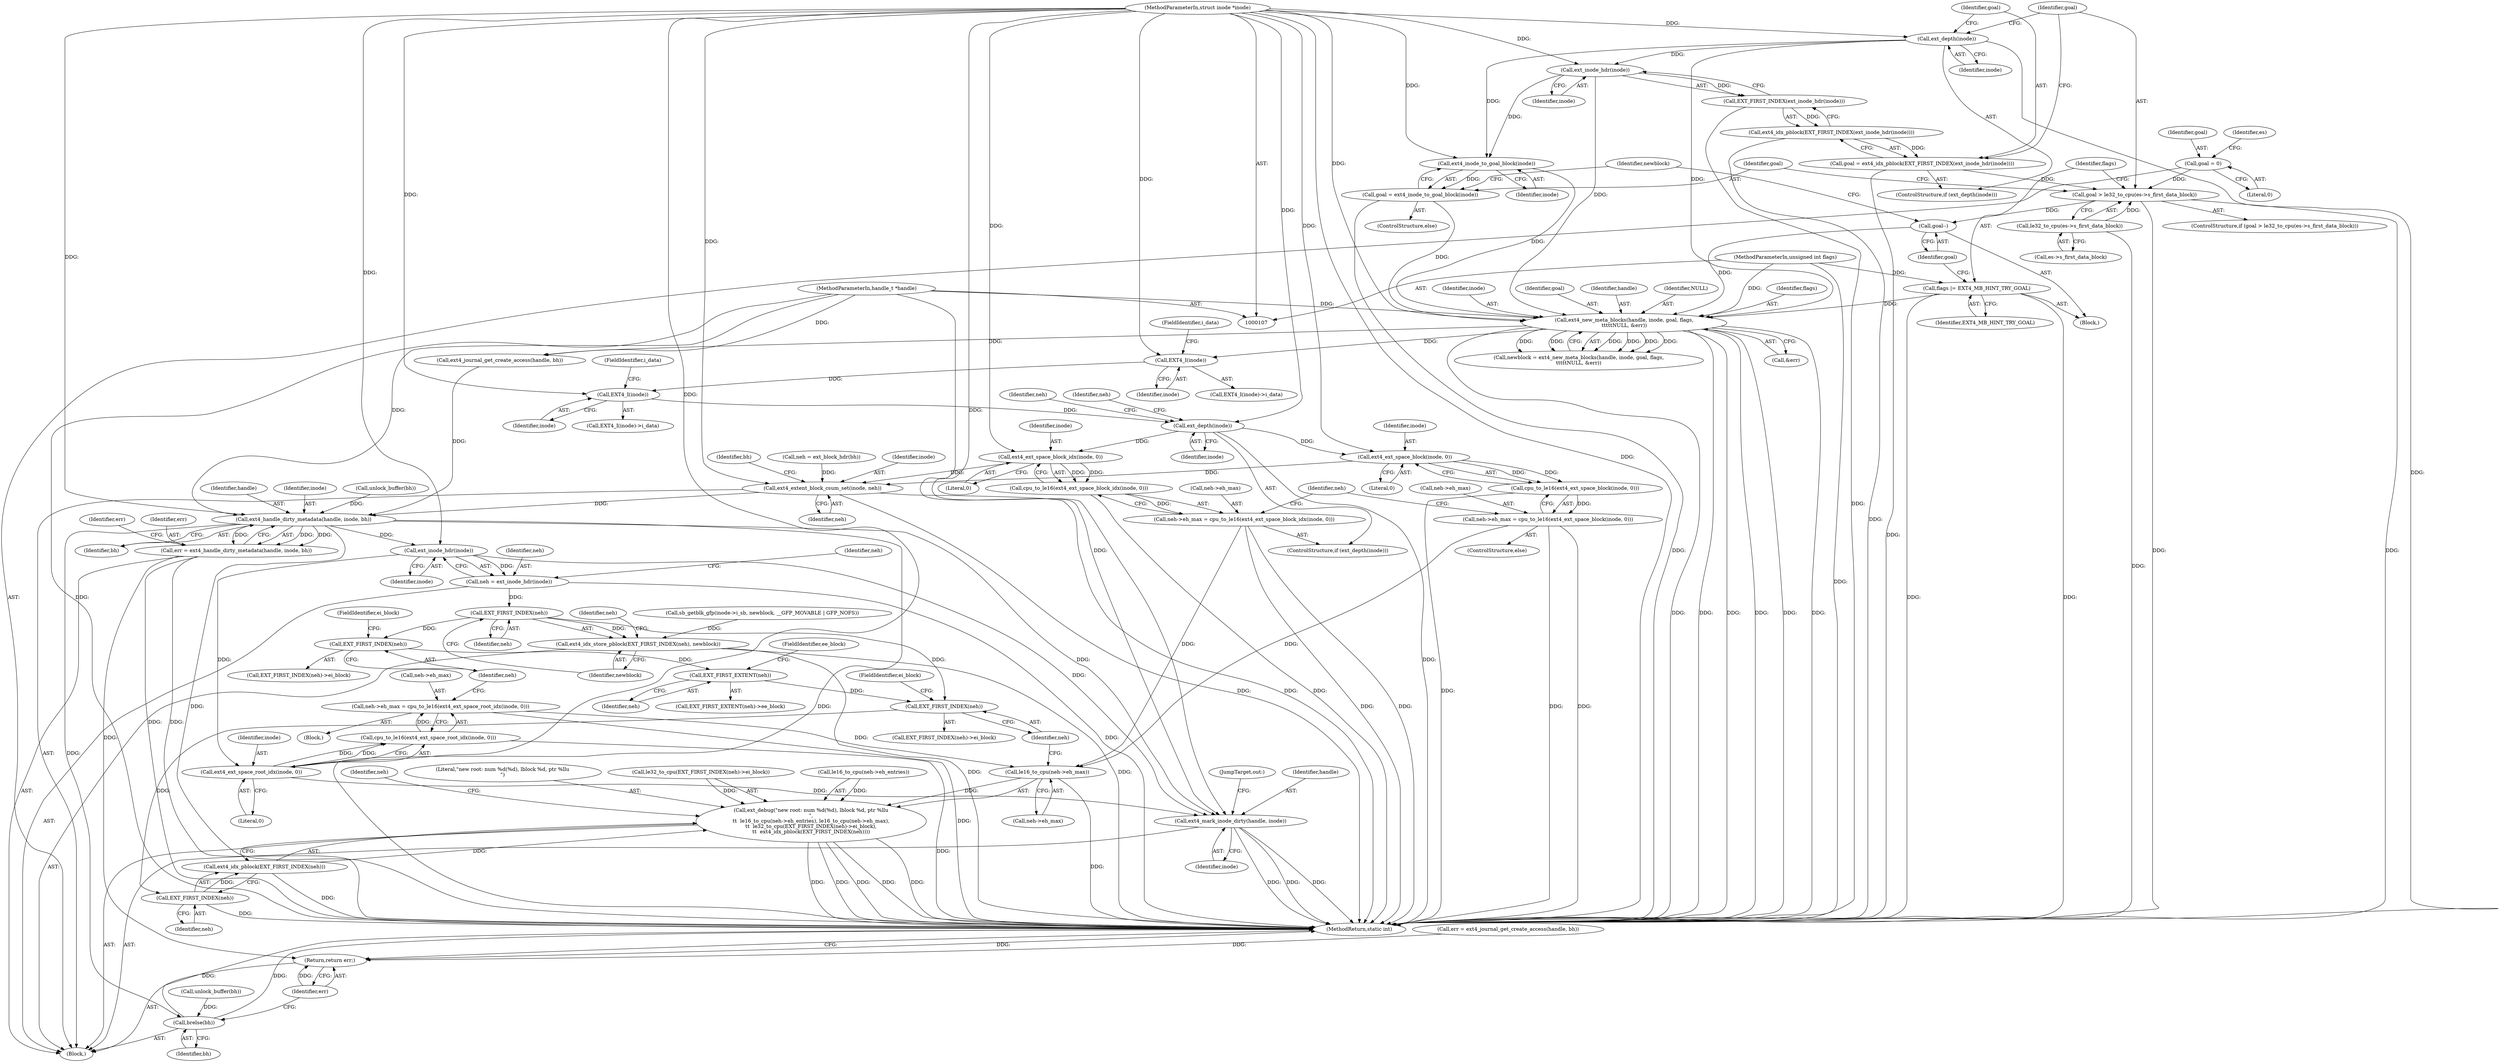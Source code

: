 digraph "0_linux_592acbf16821288ecdc4192c47e3774a4c48bb64@pointer" {
"1000244" [label="(Call,ext_depth(inode))"];
"1000221" [label="(Call,EXT4_I(inode))"];
"1000213" [label="(Call,EXT4_I(inode))"];
"1000165" [label="(Call,ext4_new_meta_blocks(handle, inode, goal, flags,\n\t\t\t\t\tNULL, &err))"];
"1000108" [label="(MethodParameterIn,handle_t *handle)"];
"1000143" [label="(Call,ext_inode_hdr(inode))"];
"1000137" [label="(Call,ext_depth(inode))"];
"1000109" [label="(MethodParameterIn,struct inode *inode)"];
"1000161" [label="(Call,ext4_inode_to_goal_block(inode))"];
"1000156" [label="(Call,goal--)"];
"1000146" [label="(Call,goal > le32_to_cpu(es->s_first_data_block))"];
"1000116" [label="(Call,goal = 0)"];
"1000139" [label="(Call,goal = ext4_idx_pblock(EXT_FIRST_INDEX(ext_inode_hdr(inode))))"];
"1000141" [label="(Call,ext4_idx_pblock(EXT_FIRST_INDEX(ext_inode_hdr(inode))))"];
"1000142" [label="(Call,EXT_FIRST_INDEX(ext_inode_hdr(inode)))"];
"1000148" [label="(Call,le32_to_cpu(es->s_first_data_block))"];
"1000159" [label="(Call,goal = ext4_inode_to_goal_block(inode))"];
"1000153" [label="(Call,flags |= EXT4_MB_HINT_TRY_GOAL)"];
"1000110" [label="(MethodParameterIn,unsigned int flags)"];
"1000251" [label="(Call,ext4_ext_space_block_idx(inode, 0))"];
"1000250" [label="(Call,cpu_to_le16(ext4_ext_space_block_idx(inode, 0)))"];
"1000246" [label="(Call,neh->eh_max = cpu_to_le16(ext4_ext_space_block_idx(inode, 0)))"];
"1000328" [label="(Call,le16_to_cpu(neh->eh_max))"];
"1000322" [label="(Call,ext_debug(\"new root: num %d(%d), lblock %d, ptr %llu\n\",\n\t\t  le16_to_cpu(neh->eh_entries), le16_to_cpu(neh->eh_max),\n\t\t  le32_to_cpu(EXT_FIRST_INDEX(neh)->ei_block),\n\t\t  ext4_idx_pblock(EXT_FIRST_INDEX(neh))))"];
"1000268" [label="(Call,ext4_extent_block_csum_set(inode, neh))"];
"1000277" [label="(Call,ext4_handle_dirty_metadata(handle, inode, bh))"];
"1000275" [label="(Call,err = ext4_handle_dirty_metadata(handle, inode, bh))"];
"1000352" [label="(Return,return err;)"];
"1000286" [label="(Call,ext_inode_hdr(inode))"];
"1000284" [label="(Call,neh = ext_inode_hdr(inode))"];
"1000295" [label="(Call,EXT_FIRST_INDEX(neh))"];
"1000294" [label="(Call,ext4_idx_store_pblock(EXT_FIRST_INDEX(neh), newblock))"];
"1000315" [label="(Call,EXT_FIRST_INDEX(neh))"];
"1000319" [label="(Call,EXT_FIRST_EXTENT(neh))"];
"1000334" [label="(Call,EXT_FIRST_INDEX(neh))"];
"1000338" [label="(Call,EXT_FIRST_INDEX(neh))"];
"1000337" [label="(Call,ext4_idx_pblock(EXT_FIRST_INDEX(neh)))"];
"1000310" [label="(Call,ext4_ext_space_root_idx(inode, 0))"];
"1000309" [label="(Call,cpu_to_le16(ext4_ext_space_root_idx(inode, 0)))"];
"1000305" [label="(Call,neh->eh_max = cpu_to_le16(ext4_ext_space_root_idx(inode, 0)))"];
"1000346" [label="(Call,ext4_mark_inode_dirty(handle, inode))"];
"1000350" [label="(Call,brelse(bh))"];
"1000260" [label="(Call,ext4_ext_space_block(inode, 0))"];
"1000259" [label="(Call,cpu_to_le16(ext4_ext_space_block(inode, 0)))"];
"1000255" [label="(Call,neh->eh_max = cpu_to_le16(ext4_ext_space_block(inode, 0)))"];
"1000110" [label="(MethodParameterIn,unsigned int flags)"];
"1000276" [label="(Identifier,err)"];
"1000270" [label="(Identifier,neh)"];
"1000268" [label="(Call,ext4_extent_block_csum_set(inode, neh))"];
"1000251" [label="(Call,ext4_ext_space_block_idx(inode, 0))"];
"1000162" [label="(Identifier,inode)"];
"1000248" [label="(Identifier,neh)"];
"1000314" [label="(Call,EXT_FIRST_INDEX(neh)->ei_block)"];
"1000351" [label="(Identifier,bh)"];
"1000116" [label="(Call,goal = 0)"];
"1000334" [label="(Call,EXT_FIRST_INDEX(neh))"];
"1000215" [label="(FieldIdentifier,i_data)"];
"1000198" [label="(Call,err = ext4_journal_get_create_access(handle, bh))"];
"1000137" [label="(Call,ext_depth(inode))"];
"1000260" [label="(Call,ext4_ext_space_block(inode, 0))"];
"1000280" [label="(Identifier,bh)"];
"1000212" [label="(Call,EXT4_I(inode)->i_data)"];
"1000253" [label="(Literal,0)"];
"1000181" [label="(Call,sb_getblk_gfp(inode->i_sb, newblock, __GFP_MOVABLE | GFP_NOFS))"];
"1000311" [label="(Identifier,inode)"];
"1000321" [label="(FieldIdentifier,ee_block)"];
"1000262" [label="(Literal,0)"];
"1000256" [label="(Call,neh->eh_max)"];
"1000275" [label="(Call,err = ext4_handle_dirty_metadata(handle, inode, bh))"];
"1000285" [label="(Identifier,neh)"];
"1000154" [label="(Identifier,flags)"];
"1000320" [label="(Identifier,neh)"];
"1000152" [label="(Block,)"];
"1000246" [label="(Call,neh->eh_max = cpu_to_le16(ext4_ext_space_block_idx(inode, 0)))"];
"1000243" [label="(ControlStructure,if (ext_depth(inode)))"];
"1000316" [label="(Identifier,neh)"];
"1000165" [label="(Call,ext4_new_meta_blocks(handle, inode, goal, flags,\n\t\t\t\t\tNULL, &err))"];
"1000309" [label="(Call,cpu_to_le16(ext4_ext_space_root_idx(inode, 0)))"];
"1000247" [label="(Call,neh->eh_max)"];
"1000222" [label="(Identifier,inode)"];
"1000279" [label="(Identifier,inode)"];
"1000121" [label="(Identifier,es)"];
"1000147" [label="(Identifier,goal)"];
"1000148" [label="(Call,le32_to_cpu(es->s_first_data_block))"];
"1000239" [label="(Call,neh = ext_block_hdr(bh))"];
"1000319" [label="(Call,EXT_FIRST_EXTENT(neh))"];
"1000145" [label="(ControlStructure,if (goal > le32_to_cpu(es->s_first_data_block)))"];
"1000146" [label="(Call,goal > le32_to_cpu(es->s_first_data_block))"];
"1000168" [label="(Identifier,goal)"];
"1000220" [label="(Call,EXT4_I(inode)->i_data)"];
"1000161" [label="(Call,ext4_inode_to_goal_block(inode))"];
"1000304" [label="(Block,)"];
"1000286" [label="(Call,ext_inode_hdr(inode))"];
"1000156" [label="(Call,goal--)"];
"1000111" [label="(Block,)"];
"1000269" [label="(Identifier,inode)"];
"1000273" [label="(Call,unlock_buffer(bh))"];
"1000312" [label="(Literal,0)"];
"1000149" [label="(Call,es->s_first_data_block)"];
"1000315" [label="(Call,EXT_FIRST_INDEX(neh))"];
"1000139" [label="(Call,goal = ext4_idx_pblock(EXT_FIRST_INDEX(ext_inode_hdr(inode))))"];
"1000338" [label="(Call,EXT_FIRST_INDEX(neh))"];
"1000163" [label="(Call,newblock = ext4_new_meta_blocks(handle, inode, goal, flags,\n\t\t\t\t\tNULL, &err))"];
"1000155" [label="(Identifier,EXT4_MB_HINT_TRY_GOAL)"];
"1000108" [label="(MethodParameterIn,handle_t *handle)"];
"1000250" [label="(Call,cpu_to_le16(ext4_ext_space_block_idx(inode, 0)))"];
"1000350" [label="(Call,brelse(bh))"];
"1000297" [label="(Identifier,newblock)"];
"1000328" [label="(Call,le16_to_cpu(neh->eh_max))"];
"1000295" [label="(Call,EXT_FIRST_INDEX(neh))"];
"1000332" [label="(Call,le32_to_cpu(EXT_FIRST_INDEX(neh)->ei_block))"];
"1000278" [label="(Identifier,handle)"];
"1000333" [label="(Call,EXT_FIRST_INDEX(neh)->ei_block)"];
"1000206" [label="(Call,unlock_buffer(bh))"];
"1000318" [label="(Call,EXT_FIRST_EXTENT(neh)->ee_block)"];
"1000153" [label="(Call,flags |= EXT4_MB_HINT_TRY_GOAL)"];
"1000277" [label="(Call,ext4_handle_dirty_metadata(handle, inode, bh))"];
"1000343" [label="(Identifier,neh)"];
"1000294" [label="(Call,ext4_idx_store_pblock(EXT_FIRST_INDEX(neh), newblock))"];
"1000282" [label="(Identifier,err)"];
"1000158" [label="(ControlStructure,else)"];
"1000305" [label="(Call,neh->eh_max = cpu_to_le16(ext4_ext_space_root_idx(inode, 0)))"];
"1000335" [label="(Identifier,neh)"];
"1000221" [label="(Call,EXT4_I(inode))"];
"1000140" [label="(Identifier,goal)"];
"1000245" [label="(Identifier,inode)"];
"1000324" [label="(Call,le16_to_cpu(neh->eh_entries))"];
"1000164" [label="(Identifier,newblock)"];
"1000171" [label="(Call,&err)"];
"1000118" [label="(Literal,0)"];
"1000200" [label="(Call,ext4_journal_get_create_access(handle, bh))"];
"1000261" [label="(Identifier,inode)"];
"1000214" [label="(Identifier,inode)"];
"1000353" [label="(Identifier,err)"];
"1000136" [label="(ControlStructure,if (ext_depth(inode)))"];
"1000144" [label="(Identifier,inode)"];
"1000244" [label="(Call,ext_depth(inode))"];
"1000117" [label="(Identifier,goal)"];
"1000166" [label="(Identifier,handle)"];
"1000348" [label="(Identifier,inode)"];
"1000272" [label="(Identifier,bh)"];
"1000143" [label="(Call,ext_inode_hdr(inode))"];
"1000339" [label="(Identifier,neh)"];
"1000170" [label="(Identifier,NULL)"];
"1000306" [label="(Call,neh->eh_max)"];
"1000160" [label="(Identifier,goal)"];
"1000138" [label="(Identifier,inode)"];
"1000301" [label="(Identifier,neh)"];
"1000346" [label="(Call,ext4_mark_inode_dirty(handle, inode))"];
"1000223" [label="(FieldIdentifier,i_data)"];
"1000322" [label="(Call,ext_debug(\"new root: num %d(%d), lblock %d, ptr %llu\n\",\n\t\t  le16_to_cpu(neh->eh_entries), le16_to_cpu(neh->eh_max),\n\t\t  le32_to_cpu(EXT_FIRST_INDEX(neh)->ei_block),\n\t\t  ext4_idx_pblock(EXT_FIRST_INDEX(neh))))"];
"1000349" [label="(JumpTarget,out:)"];
"1000354" [label="(MethodReturn,static int)"];
"1000157" [label="(Identifier,goal)"];
"1000329" [label="(Call,neh->eh_max)"];
"1000296" [label="(Identifier,neh)"];
"1000290" [label="(Identifier,neh)"];
"1000255" [label="(Call,neh->eh_max = cpu_to_le16(ext4_ext_space_block(inode, 0)))"];
"1000352" [label="(Return,return err;)"];
"1000317" [label="(FieldIdentifier,ei_block)"];
"1000336" [label="(FieldIdentifier,ei_block)"];
"1000310" [label="(Call,ext4_ext_space_root_idx(inode, 0))"];
"1000265" [label="(Identifier,neh)"];
"1000169" [label="(Identifier,flags)"];
"1000259" [label="(Call,cpu_to_le16(ext4_ext_space_block(inode, 0)))"];
"1000323" [label="(Literal,\"new root: num %d(%d), lblock %d, ptr %llu\n\")"];
"1000284" [label="(Call,neh = ext_inode_hdr(inode))"];
"1000337" [label="(Call,ext4_idx_pblock(EXT_FIRST_INDEX(neh)))"];
"1000159" [label="(Call,goal = ext4_inode_to_goal_block(inode))"];
"1000142" [label="(Call,EXT_FIRST_INDEX(ext_inode_hdr(inode)))"];
"1000213" [label="(Call,EXT4_I(inode))"];
"1000109" [label="(MethodParameterIn,struct inode *inode)"];
"1000252" [label="(Identifier,inode)"];
"1000347" [label="(Identifier,handle)"];
"1000141" [label="(Call,ext4_idx_pblock(EXT_FIRST_INDEX(ext_inode_hdr(inode))))"];
"1000257" [label="(Identifier,neh)"];
"1000254" [label="(ControlStructure,else)"];
"1000287" [label="(Identifier,inode)"];
"1000167" [label="(Identifier,inode)"];
"1000244" -> "1000243"  [label="AST: "];
"1000244" -> "1000245"  [label="CFG: "];
"1000245" -> "1000244"  [label="AST: "];
"1000248" -> "1000244"  [label="CFG: "];
"1000257" -> "1000244"  [label="CFG: "];
"1000244" -> "1000354"  [label="DDG: "];
"1000221" -> "1000244"  [label="DDG: "];
"1000109" -> "1000244"  [label="DDG: "];
"1000244" -> "1000251"  [label="DDG: "];
"1000244" -> "1000260"  [label="DDG: "];
"1000221" -> "1000220"  [label="AST: "];
"1000221" -> "1000222"  [label="CFG: "];
"1000222" -> "1000221"  [label="AST: "];
"1000223" -> "1000221"  [label="CFG: "];
"1000213" -> "1000221"  [label="DDG: "];
"1000109" -> "1000221"  [label="DDG: "];
"1000213" -> "1000212"  [label="AST: "];
"1000213" -> "1000214"  [label="CFG: "];
"1000214" -> "1000213"  [label="AST: "];
"1000215" -> "1000213"  [label="CFG: "];
"1000165" -> "1000213"  [label="DDG: "];
"1000109" -> "1000213"  [label="DDG: "];
"1000165" -> "1000163"  [label="AST: "];
"1000165" -> "1000171"  [label="CFG: "];
"1000166" -> "1000165"  [label="AST: "];
"1000167" -> "1000165"  [label="AST: "];
"1000168" -> "1000165"  [label="AST: "];
"1000169" -> "1000165"  [label="AST: "];
"1000170" -> "1000165"  [label="AST: "];
"1000171" -> "1000165"  [label="AST: "];
"1000163" -> "1000165"  [label="CFG: "];
"1000165" -> "1000354"  [label="DDG: "];
"1000165" -> "1000354"  [label="DDG: "];
"1000165" -> "1000354"  [label="DDG: "];
"1000165" -> "1000354"  [label="DDG: "];
"1000165" -> "1000354"  [label="DDG: "];
"1000165" -> "1000354"  [label="DDG: "];
"1000165" -> "1000163"  [label="DDG: "];
"1000165" -> "1000163"  [label="DDG: "];
"1000165" -> "1000163"  [label="DDG: "];
"1000165" -> "1000163"  [label="DDG: "];
"1000165" -> "1000163"  [label="DDG: "];
"1000165" -> "1000163"  [label="DDG: "];
"1000108" -> "1000165"  [label="DDG: "];
"1000143" -> "1000165"  [label="DDG: "];
"1000137" -> "1000165"  [label="DDG: "];
"1000161" -> "1000165"  [label="DDG: "];
"1000109" -> "1000165"  [label="DDG: "];
"1000156" -> "1000165"  [label="DDG: "];
"1000159" -> "1000165"  [label="DDG: "];
"1000153" -> "1000165"  [label="DDG: "];
"1000110" -> "1000165"  [label="DDG: "];
"1000165" -> "1000200"  [label="DDG: "];
"1000108" -> "1000107"  [label="AST: "];
"1000108" -> "1000354"  [label="DDG: "];
"1000108" -> "1000200"  [label="DDG: "];
"1000108" -> "1000277"  [label="DDG: "];
"1000108" -> "1000346"  [label="DDG: "];
"1000143" -> "1000142"  [label="AST: "];
"1000143" -> "1000144"  [label="CFG: "];
"1000144" -> "1000143"  [label="AST: "];
"1000142" -> "1000143"  [label="CFG: "];
"1000143" -> "1000142"  [label="DDG: "];
"1000137" -> "1000143"  [label="DDG: "];
"1000109" -> "1000143"  [label="DDG: "];
"1000143" -> "1000161"  [label="DDG: "];
"1000137" -> "1000136"  [label="AST: "];
"1000137" -> "1000138"  [label="CFG: "];
"1000138" -> "1000137"  [label="AST: "];
"1000140" -> "1000137"  [label="CFG: "];
"1000147" -> "1000137"  [label="CFG: "];
"1000137" -> "1000354"  [label="DDG: "];
"1000109" -> "1000137"  [label="DDG: "];
"1000137" -> "1000161"  [label="DDG: "];
"1000109" -> "1000107"  [label="AST: "];
"1000109" -> "1000354"  [label="DDG: "];
"1000109" -> "1000161"  [label="DDG: "];
"1000109" -> "1000251"  [label="DDG: "];
"1000109" -> "1000260"  [label="DDG: "];
"1000109" -> "1000268"  [label="DDG: "];
"1000109" -> "1000277"  [label="DDG: "];
"1000109" -> "1000286"  [label="DDG: "];
"1000109" -> "1000310"  [label="DDG: "];
"1000109" -> "1000346"  [label="DDG: "];
"1000161" -> "1000159"  [label="AST: "];
"1000161" -> "1000162"  [label="CFG: "];
"1000162" -> "1000161"  [label="AST: "];
"1000159" -> "1000161"  [label="CFG: "];
"1000161" -> "1000159"  [label="DDG: "];
"1000156" -> "1000152"  [label="AST: "];
"1000156" -> "1000157"  [label="CFG: "];
"1000157" -> "1000156"  [label="AST: "];
"1000164" -> "1000156"  [label="CFG: "];
"1000146" -> "1000156"  [label="DDG: "];
"1000146" -> "1000145"  [label="AST: "];
"1000146" -> "1000148"  [label="CFG: "];
"1000147" -> "1000146"  [label="AST: "];
"1000148" -> "1000146"  [label="AST: "];
"1000154" -> "1000146"  [label="CFG: "];
"1000160" -> "1000146"  [label="CFG: "];
"1000146" -> "1000354"  [label="DDG: "];
"1000146" -> "1000354"  [label="DDG: "];
"1000116" -> "1000146"  [label="DDG: "];
"1000139" -> "1000146"  [label="DDG: "];
"1000148" -> "1000146"  [label="DDG: "];
"1000116" -> "1000111"  [label="AST: "];
"1000116" -> "1000118"  [label="CFG: "];
"1000117" -> "1000116"  [label="AST: "];
"1000118" -> "1000116"  [label="AST: "];
"1000121" -> "1000116"  [label="CFG: "];
"1000139" -> "1000136"  [label="AST: "];
"1000139" -> "1000141"  [label="CFG: "];
"1000140" -> "1000139"  [label="AST: "];
"1000141" -> "1000139"  [label="AST: "];
"1000147" -> "1000139"  [label="CFG: "];
"1000139" -> "1000354"  [label="DDG: "];
"1000141" -> "1000139"  [label="DDG: "];
"1000141" -> "1000142"  [label="CFG: "];
"1000142" -> "1000141"  [label="AST: "];
"1000141" -> "1000354"  [label="DDG: "];
"1000142" -> "1000141"  [label="DDG: "];
"1000142" -> "1000354"  [label="DDG: "];
"1000148" -> "1000149"  [label="CFG: "];
"1000149" -> "1000148"  [label="AST: "];
"1000148" -> "1000354"  [label="DDG: "];
"1000159" -> "1000158"  [label="AST: "];
"1000160" -> "1000159"  [label="AST: "];
"1000164" -> "1000159"  [label="CFG: "];
"1000159" -> "1000354"  [label="DDG: "];
"1000153" -> "1000152"  [label="AST: "];
"1000153" -> "1000155"  [label="CFG: "];
"1000154" -> "1000153"  [label="AST: "];
"1000155" -> "1000153"  [label="AST: "];
"1000157" -> "1000153"  [label="CFG: "];
"1000153" -> "1000354"  [label="DDG: "];
"1000153" -> "1000354"  [label="DDG: "];
"1000110" -> "1000153"  [label="DDG: "];
"1000110" -> "1000107"  [label="AST: "];
"1000110" -> "1000354"  [label="DDG: "];
"1000251" -> "1000250"  [label="AST: "];
"1000251" -> "1000253"  [label="CFG: "];
"1000252" -> "1000251"  [label="AST: "];
"1000253" -> "1000251"  [label="AST: "];
"1000250" -> "1000251"  [label="CFG: "];
"1000251" -> "1000250"  [label="DDG: "];
"1000251" -> "1000250"  [label="DDG: "];
"1000251" -> "1000268"  [label="DDG: "];
"1000250" -> "1000246"  [label="AST: "];
"1000246" -> "1000250"  [label="CFG: "];
"1000250" -> "1000354"  [label="DDG: "];
"1000250" -> "1000246"  [label="DDG: "];
"1000246" -> "1000243"  [label="AST: "];
"1000247" -> "1000246"  [label="AST: "];
"1000265" -> "1000246"  [label="CFG: "];
"1000246" -> "1000354"  [label="DDG: "];
"1000246" -> "1000354"  [label="DDG: "];
"1000246" -> "1000328"  [label="DDG: "];
"1000328" -> "1000322"  [label="AST: "];
"1000328" -> "1000329"  [label="CFG: "];
"1000329" -> "1000328"  [label="AST: "];
"1000335" -> "1000328"  [label="CFG: "];
"1000328" -> "1000354"  [label="DDG: "];
"1000328" -> "1000322"  [label="DDG: "];
"1000305" -> "1000328"  [label="DDG: "];
"1000255" -> "1000328"  [label="DDG: "];
"1000322" -> "1000111"  [label="AST: "];
"1000322" -> "1000337"  [label="CFG: "];
"1000323" -> "1000322"  [label="AST: "];
"1000324" -> "1000322"  [label="AST: "];
"1000332" -> "1000322"  [label="AST: "];
"1000337" -> "1000322"  [label="AST: "];
"1000343" -> "1000322"  [label="CFG: "];
"1000322" -> "1000354"  [label="DDG: "];
"1000322" -> "1000354"  [label="DDG: "];
"1000322" -> "1000354"  [label="DDG: "];
"1000322" -> "1000354"  [label="DDG: "];
"1000322" -> "1000354"  [label="DDG: "];
"1000324" -> "1000322"  [label="DDG: "];
"1000332" -> "1000322"  [label="DDG: "];
"1000337" -> "1000322"  [label="DDG: "];
"1000268" -> "1000111"  [label="AST: "];
"1000268" -> "1000270"  [label="CFG: "];
"1000269" -> "1000268"  [label="AST: "];
"1000270" -> "1000268"  [label="AST: "];
"1000272" -> "1000268"  [label="CFG: "];
"1000268" -> "1000354"  [label="DDG: "];
"1000268" -> "1000354"  [label="DDG: "];
"1000260" -> "1000268"  [label="DDG: "];
"1000239" -> "1000268"  [label="DDG: "];
"1000268" -> "1000277"  [label="DDG: "];
"1000277" -> "1000275"  [label="AST: "];
"1000277" -> "1000280"  [label="CFG: "];
"1000278" -> "1000277"  [label="AST: "];
"1000279" -> "1000277"  [label="AST: "];
"1000280" -> "1000277"  [label="AST: "];
"1000275" -> "1000277"  [label="CFG: "];
"1000277" -> "1000354"  [label="DDG: "];
"1000277" -> "1000354"  [label="DDG: "];
"1000277" -> "1000275"  [label="DDG: "];
"1000277" -> "1000275"  [label="DDG: "];
"1000277" -> "1000275"  [label="DDG: "];
"1000200" -> "1000277"  [label="DDG: "];
"1000273" -> "1000277"  [label="DDG: "];
"1000277" -> "1000286"  [label="DDG: "];
"1000277" -> "1000346"  [label="DDG: "];
"1000277" -> "1000350"  [label="DDG: "];
"1000275" -> "1000111"  [label="AST: "];
"1000276" -> "1000275"  [label="AST: "];
"1000282" -> "1000275"  [label="CFG: "];
"1000275" -> "1000354"  [label="DDG: "];
"1000275" -> "1000354"  [label="DDG: "];
"1000275" -> "1000352"  [label="DDG: "];
"1000352" -> "1000111"  [label="AST: "];
"1000352" -> "1000353"  [label="CFG: "];
"1000353" -> "1000352"  [label="AST: "];
"1000354" -> "1000352"  [label="CFG: "];
"1000352" -> "1000354"  [label="DDG: "];
"1000353" -> "1000352"  [label="DDG: "];
"1000198" -> "1000352"  [label="DDG: "];
"1000286" -> "1000284"  [label="AST: "];
"1000286" -> "1000287"  [label="CFG: "];
"1000287" -> "1000286"  [label="AST: "];
"1000284" -> "1000286"  [label="CFG: "];
"1000286" -> "1000284"  [label="DDG: "];
"1000286" -> "1000310"  [label="DDG: "];
"1000286" -> "1000346"  [label="DDG: "];
"1000284" -> "1000111"  [label="AST: "];
"1000285" -> "1000284"  [label="AST: "];
"1000290" -> "1000284"  [label="CFG: "];
"1000284" -> "1000354"  [label="DDG: "];
"1000284" -> "1000295"  [label="DDG: "];
"1000295" -> "1000294"  [label="AST: "];
"1000295" -> "1000296"  [label="CFG: "];
"1000296" -> "1000295"  [label="AST: "];
"1000297" -> "1000295"  [label="CFG: "];
"1000295" -> "1000294"  [label="DDG: "];
"1000295" -> "1000315"  [label="DDG: "];
"1000295" -> "1000334"  [label="DDG: "];
"1000294" -> "1000111"  [label="AST: "];
"1000294" -> "1000297"  [label="CFG: "];
"1000297" -> "1000294"  [label="AST: "];
"1000301" -> "1000294"  [label="CFG: "];
"1000294" -> "1000354"  [label="DDG: "];
"1000294" -> "1000354"  [label="DDG: "];
"1000181" -> "1000294"  [label="DDG: "];
"1000315" -> "1000314"  [label="AST: "];
"1000315" -> "1000316"  [label="CFG: "];
"1000316" -> "1000315"  [label="AST: "];
"1000317" -> "1000315"  [label="CFG: "];
"1000315" -> "1000319"  [label="DDG: "];
"1000319" -> "1000318"  [label="AST: "];
"1000319" -> "1000320"  [label="CFG: "];
"1000320" -> "1000319"  [label="AST: "];
"1000321" -> "1000319"  [label="CFG: "];
"1000319" -> "1000334"  [label="DDG: "];
"1000334" -> "1000333"  [label="AST: "];
"1000334" -> "1000335"  [label="CFG: "];
"1000335" -> "1000334"  [label="AST: "];
"1000336" -> "1000334"  [label="CFG: "];
"1000334" -> "1000338"  [label="DDG: "];
"1000338" -> "1000337"  [label="AST: "];
"1000338" -> "1000339"  [label="CFG: "];
"1000339" -> "1000338"  [label="AST: "];
"1000337" -> "1000338"  [label="CFG: "];
"1000338" -> "1000354"  [label="DDG: "];
"1000338" -> "1000337"  [label="DDG: "];
"1000337" -> "1000354"  [label="DDG: "];
"1000310" -> "1000309"  [label="AST: "];
"1000310" -> "1000312"  [label="CFG: "];
"1000311" -> "1000310"  [label="AST: "];
"1000312" -> "1000310"  [label="AST: "];
"1000309" -> "1000310"  [label="CFG: "];
"1000310" -> "1000309"  [label="DDG: "];
"1000310" -> "1000309"  [label="DDG: "];
"1000310" -> "1000346"  [label="DDG: "];
"1000309" -> "1000305"  [label="AST: "];
"1000305" -> "1000309"  [label="CFG: "];
"1000309" -> "1000354"  [label="DDG: "];
"1000309" -> "1000305"  [label="DDG: "];
"1000305" -> "1000304"  [label="AST: "];
"1000306" -> "1000305"  [label="AST: "];
"1000316" -> "1000305"  [label="CFG: "];
"1000305" -> "1000354"  [label="DDG: "];
"1000346" -> "1000111"  [label="AST: "];
"1000346" -> "1000348"  [label="CFG: "];
"1000347" -> "1000346"  [label="AST: "];
"1000348" -> "1000346"  [label="AST: "];
"1000349" -> "1000346"  [label="CFG: "];
"1000346" -> "1000354"  [label="DDG: "];
"1000346" -> "1000354"  [label="DDG: "];
"1000346" -> "1000354"  [label="DDG: "];
"1000350" -> "1000111"  [label="AST: "];
"1000350" -> "1000351"  [label="CFG: "];
"1000351" -> "1000350"  [label="AST: "];
"1000353" -> "1000350"  [label="CFG: "];
"1000350" -> "1000354"  [label="DDG: "];
"1000350" -> "1000354"  [label="DDG: "];
"1000206" -> "1000350"  [label="DDG: "];
"1000260" -> "1000259"  [label="AST: "];
"1000260" -> "1000262"  [label="CFG: "];
"1000261" -> "1000260"  [label="AST: "];
"1000262" -> "1000260"  [label="AST: "];
"1000259" -> "1000260"  [label="CFG: "];
"1000260" -> "1000259"  [label="DDG: "];
"1000260" -> "1000259"  [label="DDG: "];
"1000259" -> "1000255"  [label="AST: "];
"1000255" -> "1000259"  [label="CFG: "];
"1000259" -> "1000354"  [label="DDG: "];
"1000259" -> "1000255"  [label="DDG: "];
"1000255" -> "1000254"  [label="AST: "];
"1000256" -> "1000255"  [label="AST: "];
"1000265" -> "1000255"  [label="CFG: "];
"1000255" -> "1000354"  [label="DDG: "];
"1000255" -> "1000354"  [label="DDG: "];
}

